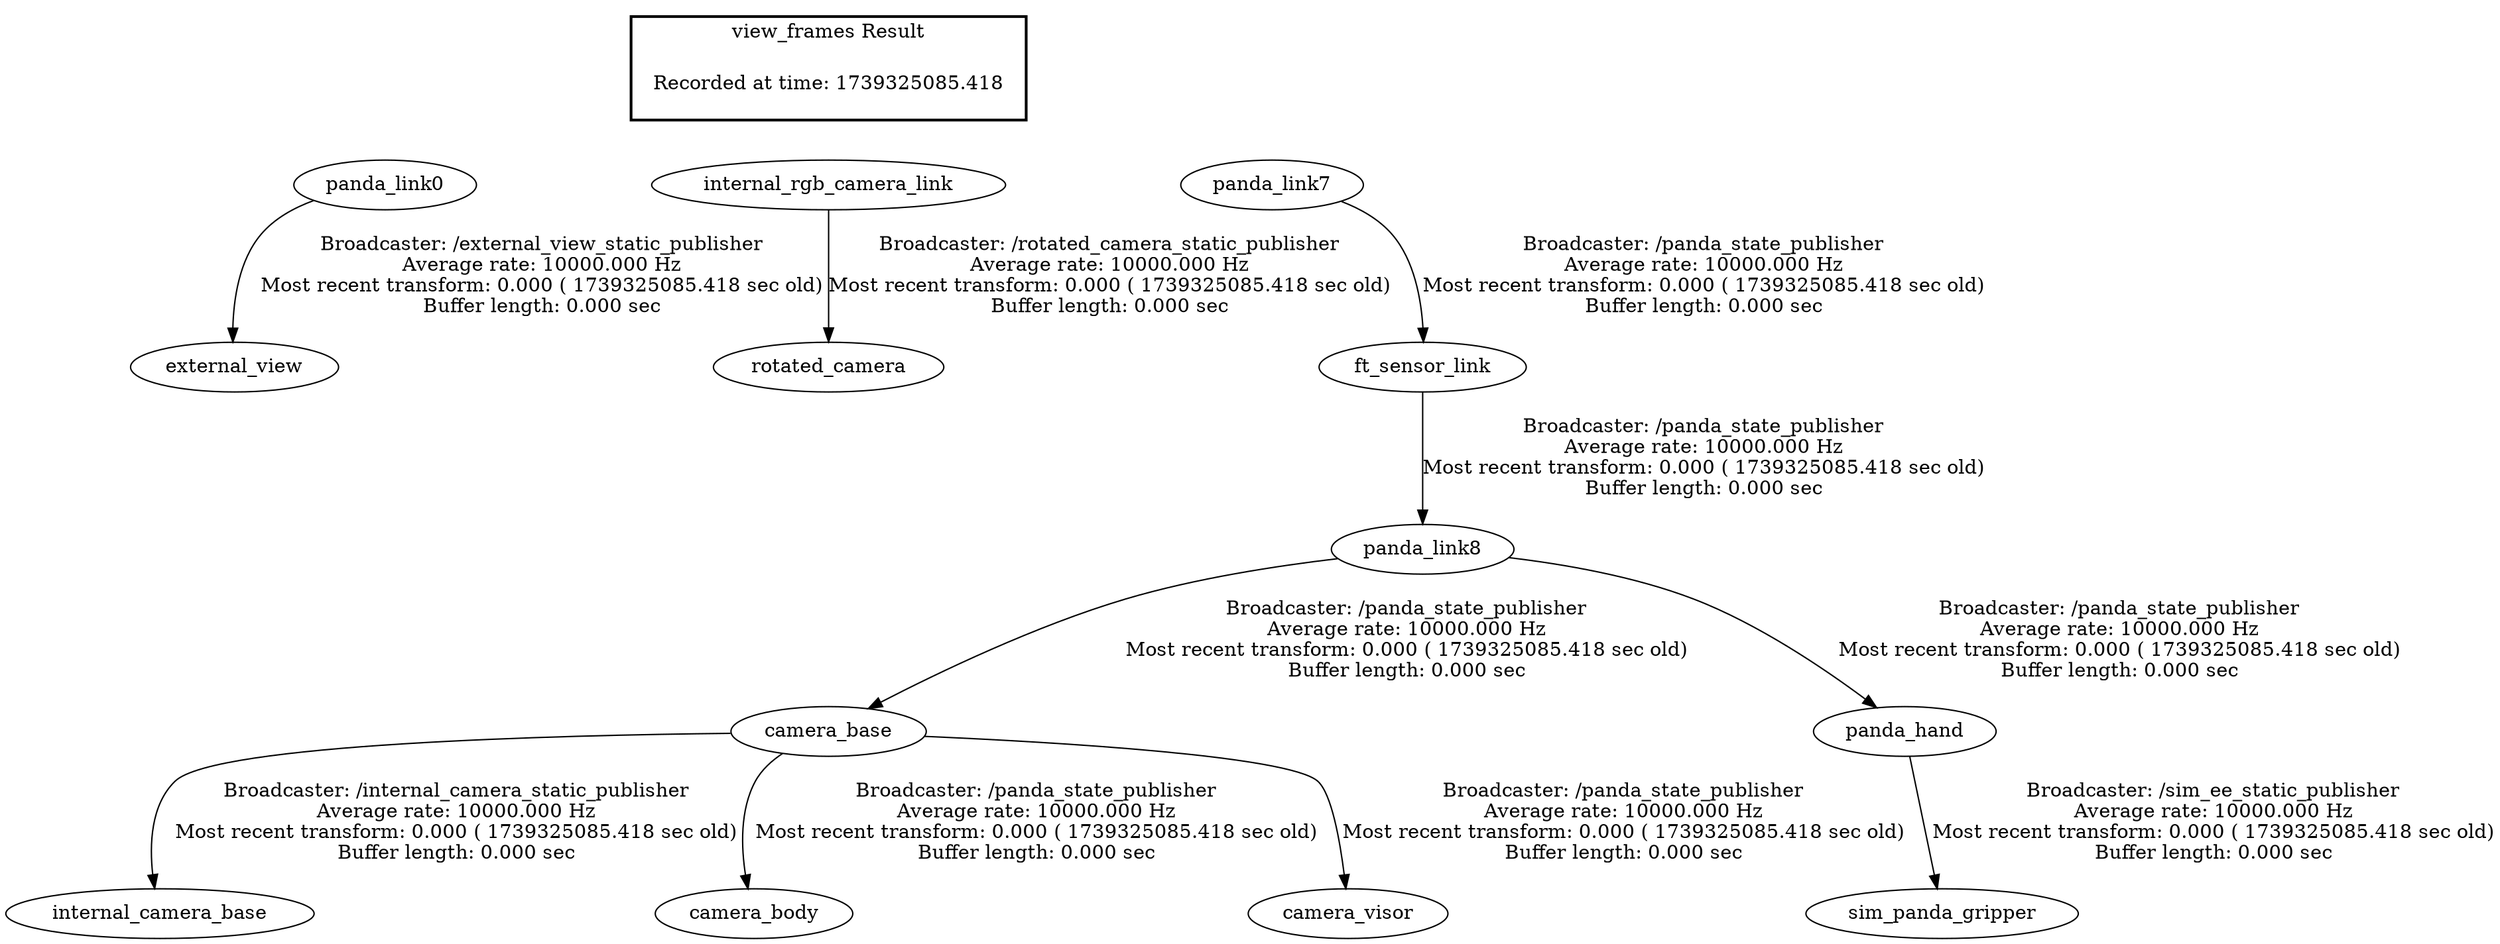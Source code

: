digraph G {
"panda_link0" -> "external_view"[label="Broadcaster: /external_view_static_publisher\nAverage rate: 10000.000 Hz\nMost recent transform: 0.000 ( 1739325085.418 sec old)\nBuffer length: 0.000 sec\n"];
"camera_base" -> "internal_camera_base"[label="Broadcaster: /internal_camera_static_publisher\nAverage rate: 10000.000 Hz\nMost recent transform: 0.000 ( 1739325085.418 sec old)\nBuffer length: 0.000 sec\n"];
"panda_link8" -> "camera_base"[label="Broadcaster: /panda_state_publisher\nAverage rate: 10000.000 Hz\nMost recent transform: 0.000 ( 1739325085.418 sec old)\nBuffer length: 0.000 sec\n"];
"internal_rgb_camera_link" -> "rotated_camera"[label="Broadcaster: /rotated_camera_static_publisher\nAverage rate: 10000.000 Hz\nMost recent transform: 0.000 ( 1739325085.418 sec old)\nBuffer length: 0.000 sec\n"];
"panda_hand" -> "sim_panda_gripper"[label="Broadcaster: /sim_ee_static_publisher\nAverage rate: 10000.000 Hz\nMost recent transform: 0.000 ( 1739325085.418 sec old)\nBuffer length: 0.000 sec\n"];
"panda_link8" -> "panda_hand"[label="Broadcaster: /panda_state_publisher\nAverage rate: 10000.000 Hz\nMost recent transform: 0.000 ( 1739325085.418 sec old)\nBuffer length: 0.000 sec\n"];
"camera_base" -> "camera_body"[label="Broadcaster: /panda_state_publisher\nAverage rate: 10000.000 Hz\nMost recent transform: 0.000 ( 1739325085.418 sec old)\nBuffer length: 0.000 sec\n"];
"camera_base" -> "camera_visor"[label="Broadcaster: /panda_state_publisher\nAverage rate: 10000.000 Hz\nMost recent transform: 0.000 ( 1739325085.418 sec old)\nBuffer length: 0.000 sec\n"];
"ft_sensor_link" -> "panda_link8"[label="Broadcaster: /panda_state_publisher\nAverage rate: 10000.000 Hz\nMost recent transform: 0.000 ( 1739325085.418 sec old)\nBuffer length: 0.000 sec\n"];
"panda_link7" -> "ft_sensor_link"[label="Broadcaster: /panda_state_publisher\nAverage rate: 10000.000 Hz\nMost recent transform: 0.000 ( 1739325085.418 sec old)\nBuffer length: 0.000 sec\n"];
edge [style=invis];
 subgraph cluster_legend { style=bold; color=black; label ="view_frames Result";
"Recorded at time: 1739325085.418"[ shape=plaintext ] ;
 }->"panda_link0";
edge [style=invis];
 subgraph cluster_legend { style=bold; color=black; label ="view_frames Result";
"Recorded at time: 1739325085.418"[ shape=plaintext ] ;
 }->"internal_rgb_camera_link";
edge [style=invis];
 subgraph cluster_legend { style=bold; color=black; label ="view_frames Result";
"Recorded at time: 1739325085.418"[ shape=plaintext ] ;
 }->"panda_link7";
}